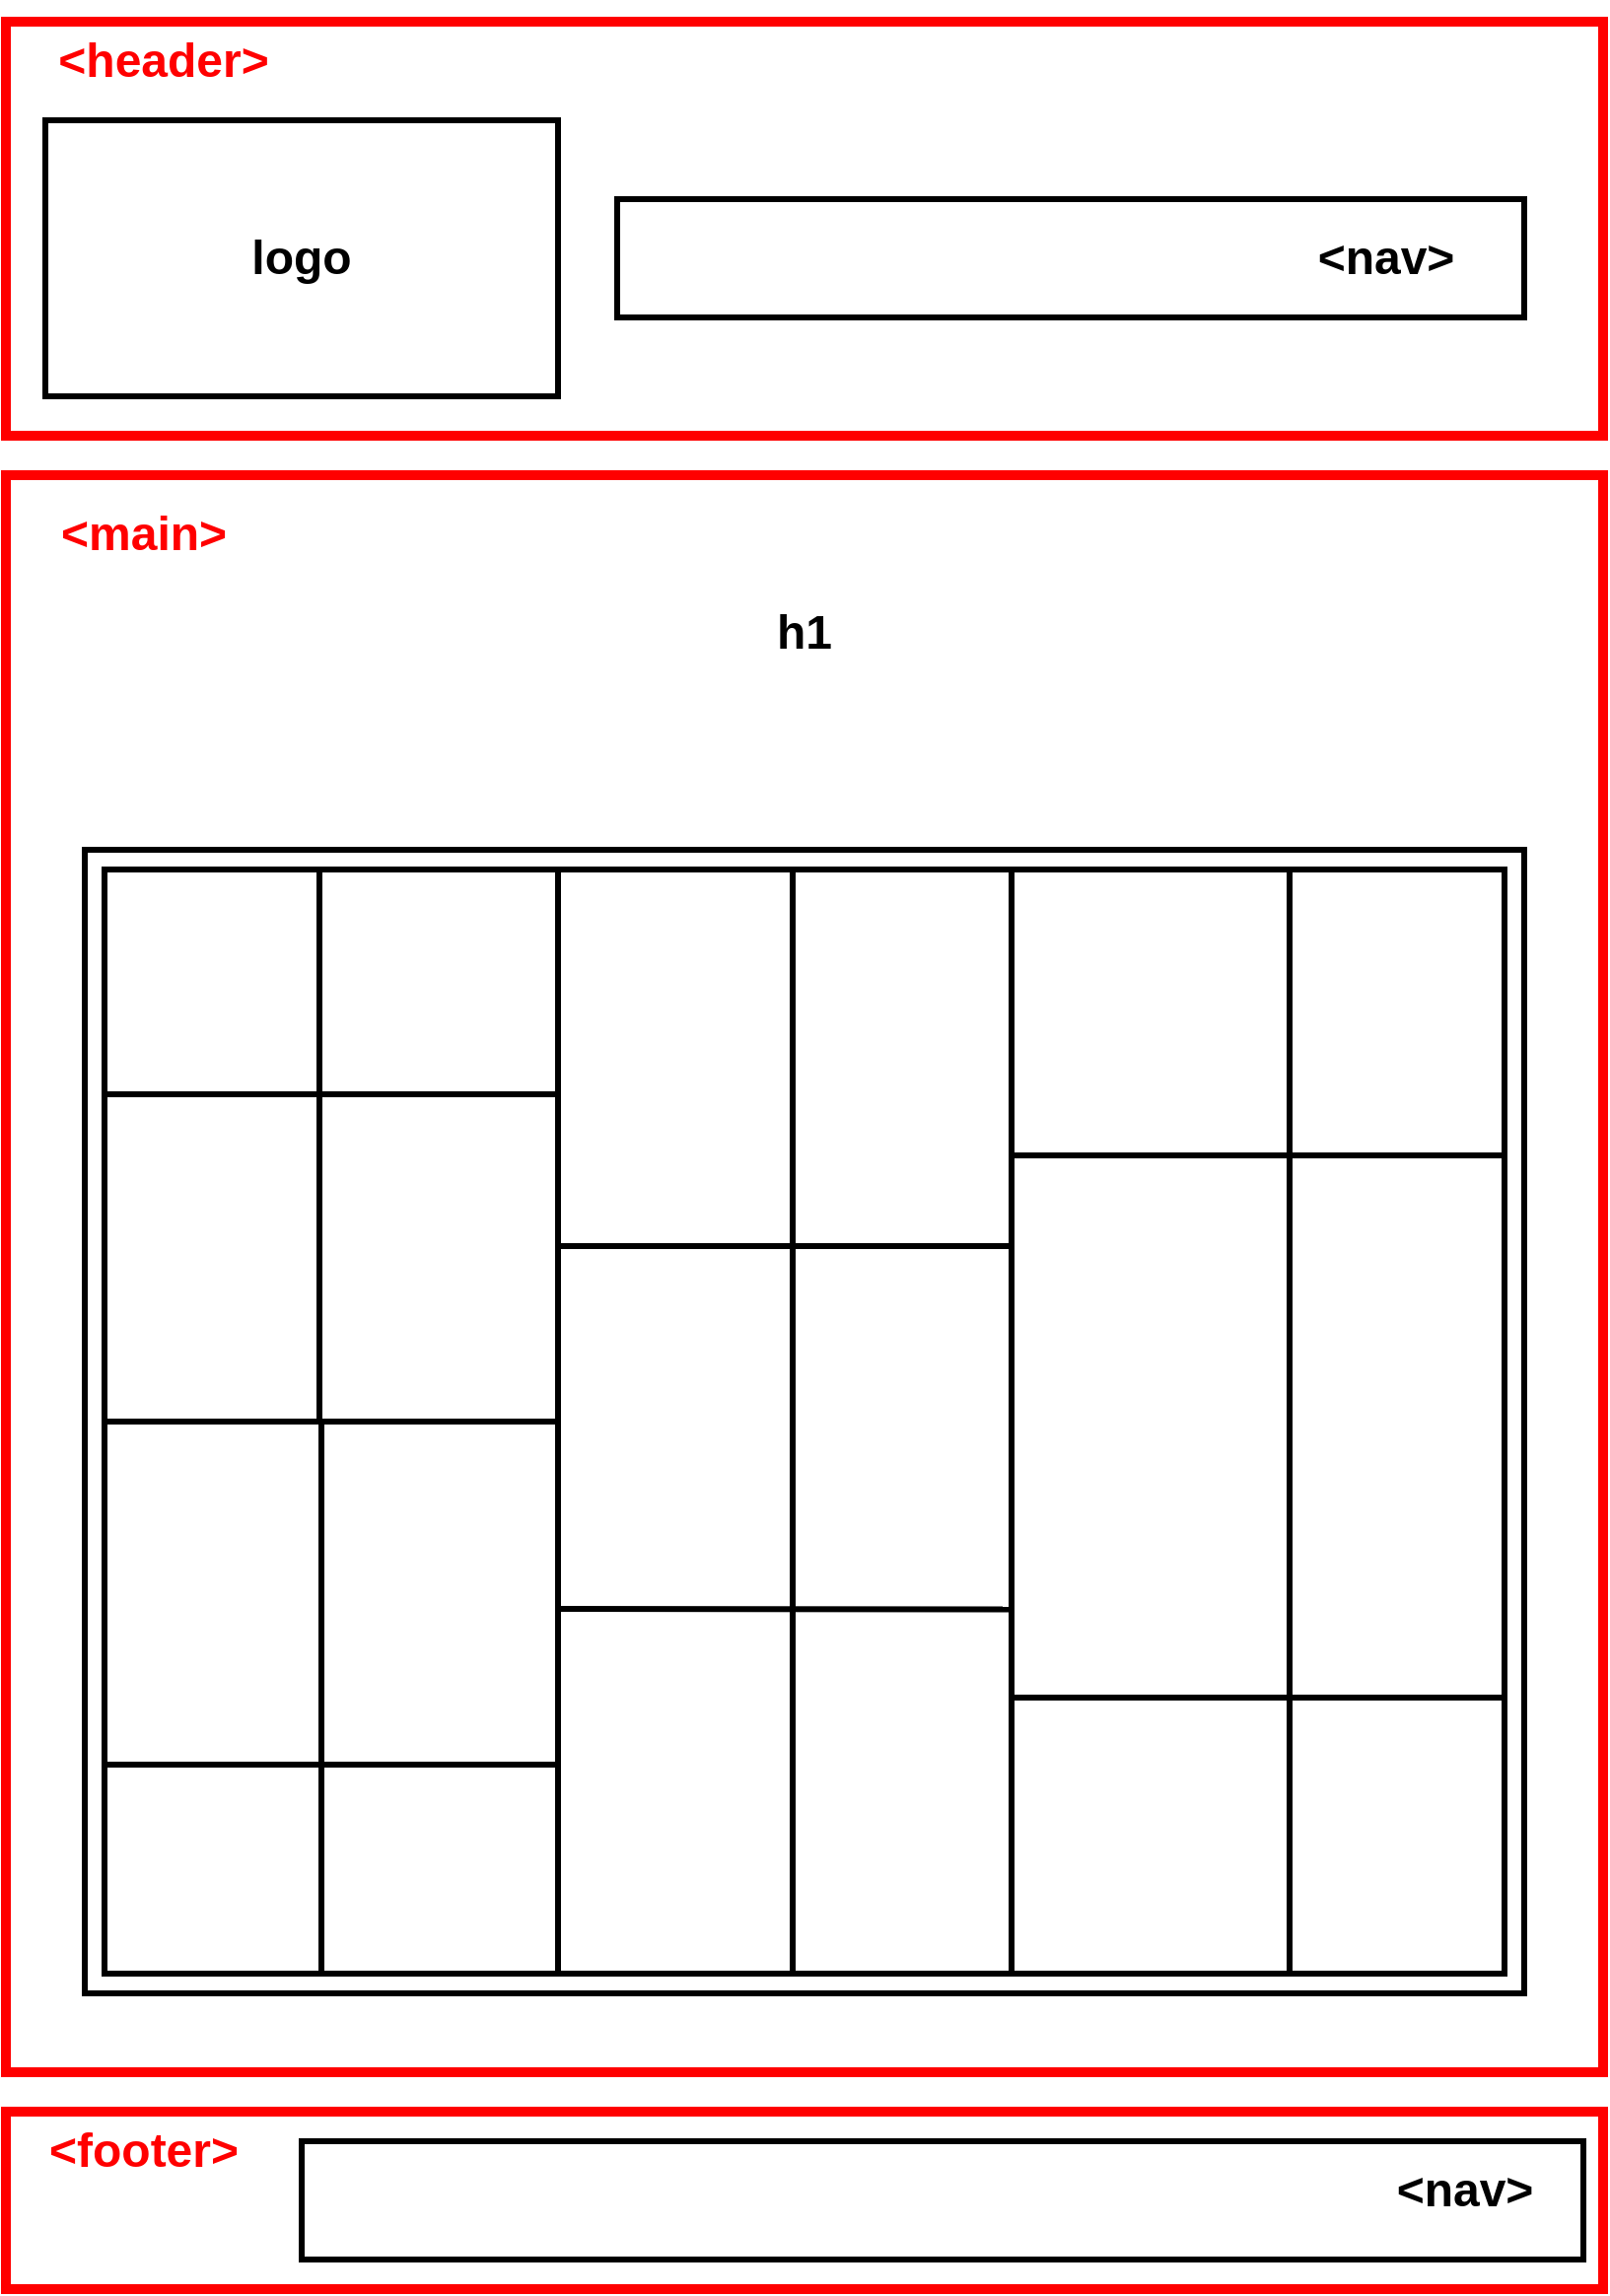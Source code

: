<mxfile pages="1" version="11.2.4" type="device"><diagram id="W5TchDrAVFdcjzzLvWS0" name="Page-1"><mxGraphModel dx="1422" dy="713" grid="1" gridSize="10" guides="1" tooltips="1" connect="1" arrows="1" fold="1" page="1" pageScale="1" pageWidth="827" pageHeight="1169" math="0" shadow="0"><root><mxCell id="0"/><mxCell id="1" parent="0"/><mxCell id="M4PnuLODcYyOdz90lQIh-1" value="" style="rounded=0;whiteSpace=wrap;html=1;strokeColor=#FF0000;strokeWidth=5;" parent="1" vertex="1"><mxGeometry x="10" y="10" width="810" height="210" as="geometry"/></mxCell><mxCell id="M4PnuLODcYyOdz90lQIh-2" value="" style="rounded=0;whiteSpace=wrap;html=1;strokeColor=#FF0000;strokeWidth=5;" parent="1" vertex="1"><mxGeometry x="10" y="1070" width="810" height="90" as="geometry"/></mxCell><mxCell id="M4PnuLODcYyOdz90lQIh-3" value="" style="rounded=0;whiteSpace=wrap;html=1;strokeColor=#FF0000;strokeWidth=5;" parent="1" vertex="1"><mxGeometry x="10" y="240" width="810" height="810" as="geometry"/></mxCell><mxCell id="M4PnuLODcYyOdz90lQIh-4" value="&lt;h1&gt;&amp;lt;header&amp;gt;&lt;/h1&gt;" style="text;html=1;strokeColor=none;fillColor=none;align=center;verticalAlign=middle;whiteSpace=wrap;rounded=0;fontColor=#FF0000;" parent="1" vertex="1"><mxGeometry x="70" y="20" width="40" height="20" as="geometry"/></mxCell><mxCell id="M4PnuLODcYyOdz90lQIh-5" value="&lt;h1&gt;&amp;lt;main&amp;gt;&lt;/h1&gt;" style="text;html=1;strokeColor=none;fillColor=none;align=center;verticalAlign=middle;whiteSpace=wrap;rounded=0;fontColor=#FF0000;" parent="1" vertex="1"><mxGeometry x="60" y="260" width="40" height="20" as="geometry"/></mxCell><mxCell id="M4PnuLODcYyOdz90lQIh-6" value="&lt;h1&gt;&amp;lt;footer&amp;gt;&lt;/h1&gt;" style="text;html=1;strokeColor=none;fillColor=none;align=center;verticalAlign=middle;whiteSpace=wrap;rounded=0;fontColor=#FF0000;" parent="1" vertex="1"><mxGeometry x="60" y="1080" width="40" height="20" as="geometry"/></mxCell><mxCell id="n2dpPH4Pr2rfCFAOIAMZ-1" value="" style="rounded=0;whiteSpace=wrap;html=1;strokeWidth=3;" vertex="1" parent="1"><mxGeometry x="160" y="1085" width="650" height="60" as="geometry"/></mxCell><mxCell id="n2dpPH4Pr2rfCFAOIAMZ-2" value="" style="rounded=0;whiteSpace=wrap;html=1;strokeWidth=3;" vertex="1" parent="1"><mxGeometry x="30" y="60" width="260" height="140" as="geometry"/></mxCell><mxCell id="n2dpPH4Pr2rfCFAOIAMZ-3" value="" style="rounded=0;whiteSpace=wrap;html=1;strokeWidth=3;" vertex="1" parent="1"><mxGeometry x="320" y="100" width="460" height="60" as="geometry"/></mxCell><mxCell id="n2dpPH4Pr2rfCFAOIAMZ-4" value="&lt;h1&gt;logo&lt;/h1&gt;" style="text;html=1;strokeColor=none;fillColor=none;align=center;verticalAlign=middle;whiteSpace=wrap;rounded=0;" vertex="1" parent="1"><mxGeometry x="140" y="120" width="40" height="20" as="geometry"/></mxCell><mxCell id="n2dpPH4Pr2rfCFAOIAMZ-5" value="&lt;h1&gt;&amp;lt;nav&amp;gt;&lt;/h1&gt;" style="text;html=1;strokeColor=none;fillColor=none;align=center;verticalAlign=middle;whiteSpace=wrap;rounded=0;" vertex="1" parent="1"><mxGeometry x="690" y="120" width="40" height="20" as="geometry"/></mxCell><mxCell id="n2dpPH4Pr2rfCFAOIAMZ-6" value="&lt;h1&gt;&amp;lt;nav&amp;gt;&lt;/h1&gt;" style="text;html=1;strokeColor=none;fillColor=none;align=center;verticalAlign=middle;whiteSpace=wrap;rounded=0;" vertex="1" parent="1"><mxGeometry x="730" y="1100" width="40" height="20" as="geometry"/></mxCell><mxCell id="n2dpPH4Pr2rfCFAOIAMZ-7" value="" style="rounded=0;whiteSpace=wrap;html=1;strokeWidth=3;" vertex="1" parent="1"><mxGeometry x="50" y="430" width="730" height="580" as="geometry"/></mxCell><mxCell id="n2dpPH4Pr2rfCFAOIAMZ-9" value="&lt;h1&gt;h1&lt;/h1&gt;" style="text;html=1;strokeColor=none;fillColor=none;align=center;verticalAlign=middle;whiteSpace=wrap;rounded=0;" vertex="1" parent="1"><mxGeometry x="395" y="310" width="40" height="20" as="geometry"/></mxCell><mxCell id="n2dpPH4Pr2rfCFAOIAMZ-10" value="" style="shape=internalStorage;whiteSpace=wrap;html=1;backgroundOutline=1;strokeWidth=3;dx=109;dy=114;" vertex="1" parent="1"><mxGeometry x="60" y="440" width="710" height="560" as="geometry"/></mxCell><mxCell id="n2dpPH4Pr2rfCFAOIAMZ-12" value="" style="shape=internalStorage;whiteSpace=wrap;html=1;backgroundOutline=1;strokeWidth=3;dx=119;dy=191;" vertex="1" parent="1"><mxGeometry x="290" y="440" width="230" height="560" as="geometry"/></mxCell><mxCell id="n2dpPH4Pr2rfCFAOIAMZ-13" value="" style="shape=internalStorage;whiteSpace=wrap;html=1;backgroundOutline=1;strokeWidth=3;dx=141;dy=145;" vertex="1" parent="1"><mxGeometry x="520" y="440" width="250" height="560" as="geometry"/></mxCell><mxCell id="n2dpPH4Pr2rfCFAOIAMZ-14" value="" style="shape=internalStorage;whiteSpace=wrap;html=1;backgroundOutline=1;strokeWidth=3;dx=110;dy=174;" vertex="1" parent="1"><mxGeometry x="60" y="720" width="230" height="280" as="geometry"/></mxCell><mxCell id="n2dpPH4Pr2rfCFAOIAMZ-15" value="" style="endArrow=none;html=1;entryX=0.004;entryY=0.67;entryDx=0;entryDy=0;entryPerimeter=0;strokeWidth=3;" edge="1" parent="1" target="n2dpPH4Pr2rfCFAOIAMZ-13"><mxGeometry width="50" height="50" relative="1" as="geometry"><mxPoint x="291" y="815" as="sourcePoint"/><mxPoint x="380" y="770" as="targetPoint"/></mxGeometry></mxCell><mxCell id="n2dpPH4Pr2rfCFAOIAMZ-16" value="" style="endArrow=none;html=1;strokeWidth=3;entryX=1;entryY=0.75;entryDx=0;entryDy=0;exitX=0;exitY=0.75;exitDx=0;exitDy=0;" edge="1" parent="1" source="n2dpPH4Pr2rfCFAOIAMZ-13" target="n2dpPH4Pr2rfCFAOIAMZ-13"><mxGeometry width="50" height="50" relative="1" as="geometry"><mxPoint x="590" y="900" as="sourcePoint"/><mxPoint x="640" y="850" as="targetPoint"/></mxGeometry></mxCell></root></mxGraphModel></diagram></mxfile>